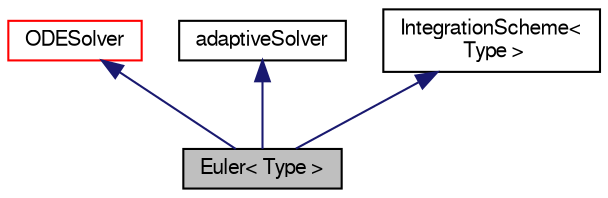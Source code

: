 digraph "Euler&lt; Type &gt;"
{
  bgcolor="transparent";
  edge [fontname="FreeSans",fontsize="10",labelfontname="FreeSans",labelfontsize="10"];
  node [fontname="FreeSans",fontsize="10",shape=record];
  Node4 [label="Euler\< Type \>",height=0.2,width=0.4,color="black", fillcolor="grey75", style="filled", fontcolor="black"];
  Node5 -> Node4 [dir="back",color="midnightblue",fontsize="10",style="solid",fontname="FreeSans"];
  Node5 [label="ODESolver",height=0.2,width=0.4,color="red",URL="$a25554.html",tooltip="Abstract base-class for ODE system solvers. "];
  Node17 -> Node4 [dir="back",color="midnightblue",fontsize="10",style="solid",fontname="FreeSans"];
  Node17 [label="adaptiveSolver",height=0.2,width=0.4,color="black",URL="$a25546.html"];
  Node18 -> Node4 [dir="back",color="midnightblue",fontsize="10",style="solid",fontname="FreeSans"];
  Node18 [label="IntegrationScheme\<\l Type \>",height=0.2,width=0.4,color="black",URL="$a23846.html",tooltip="Top level model for Integration schemes. "];
}
